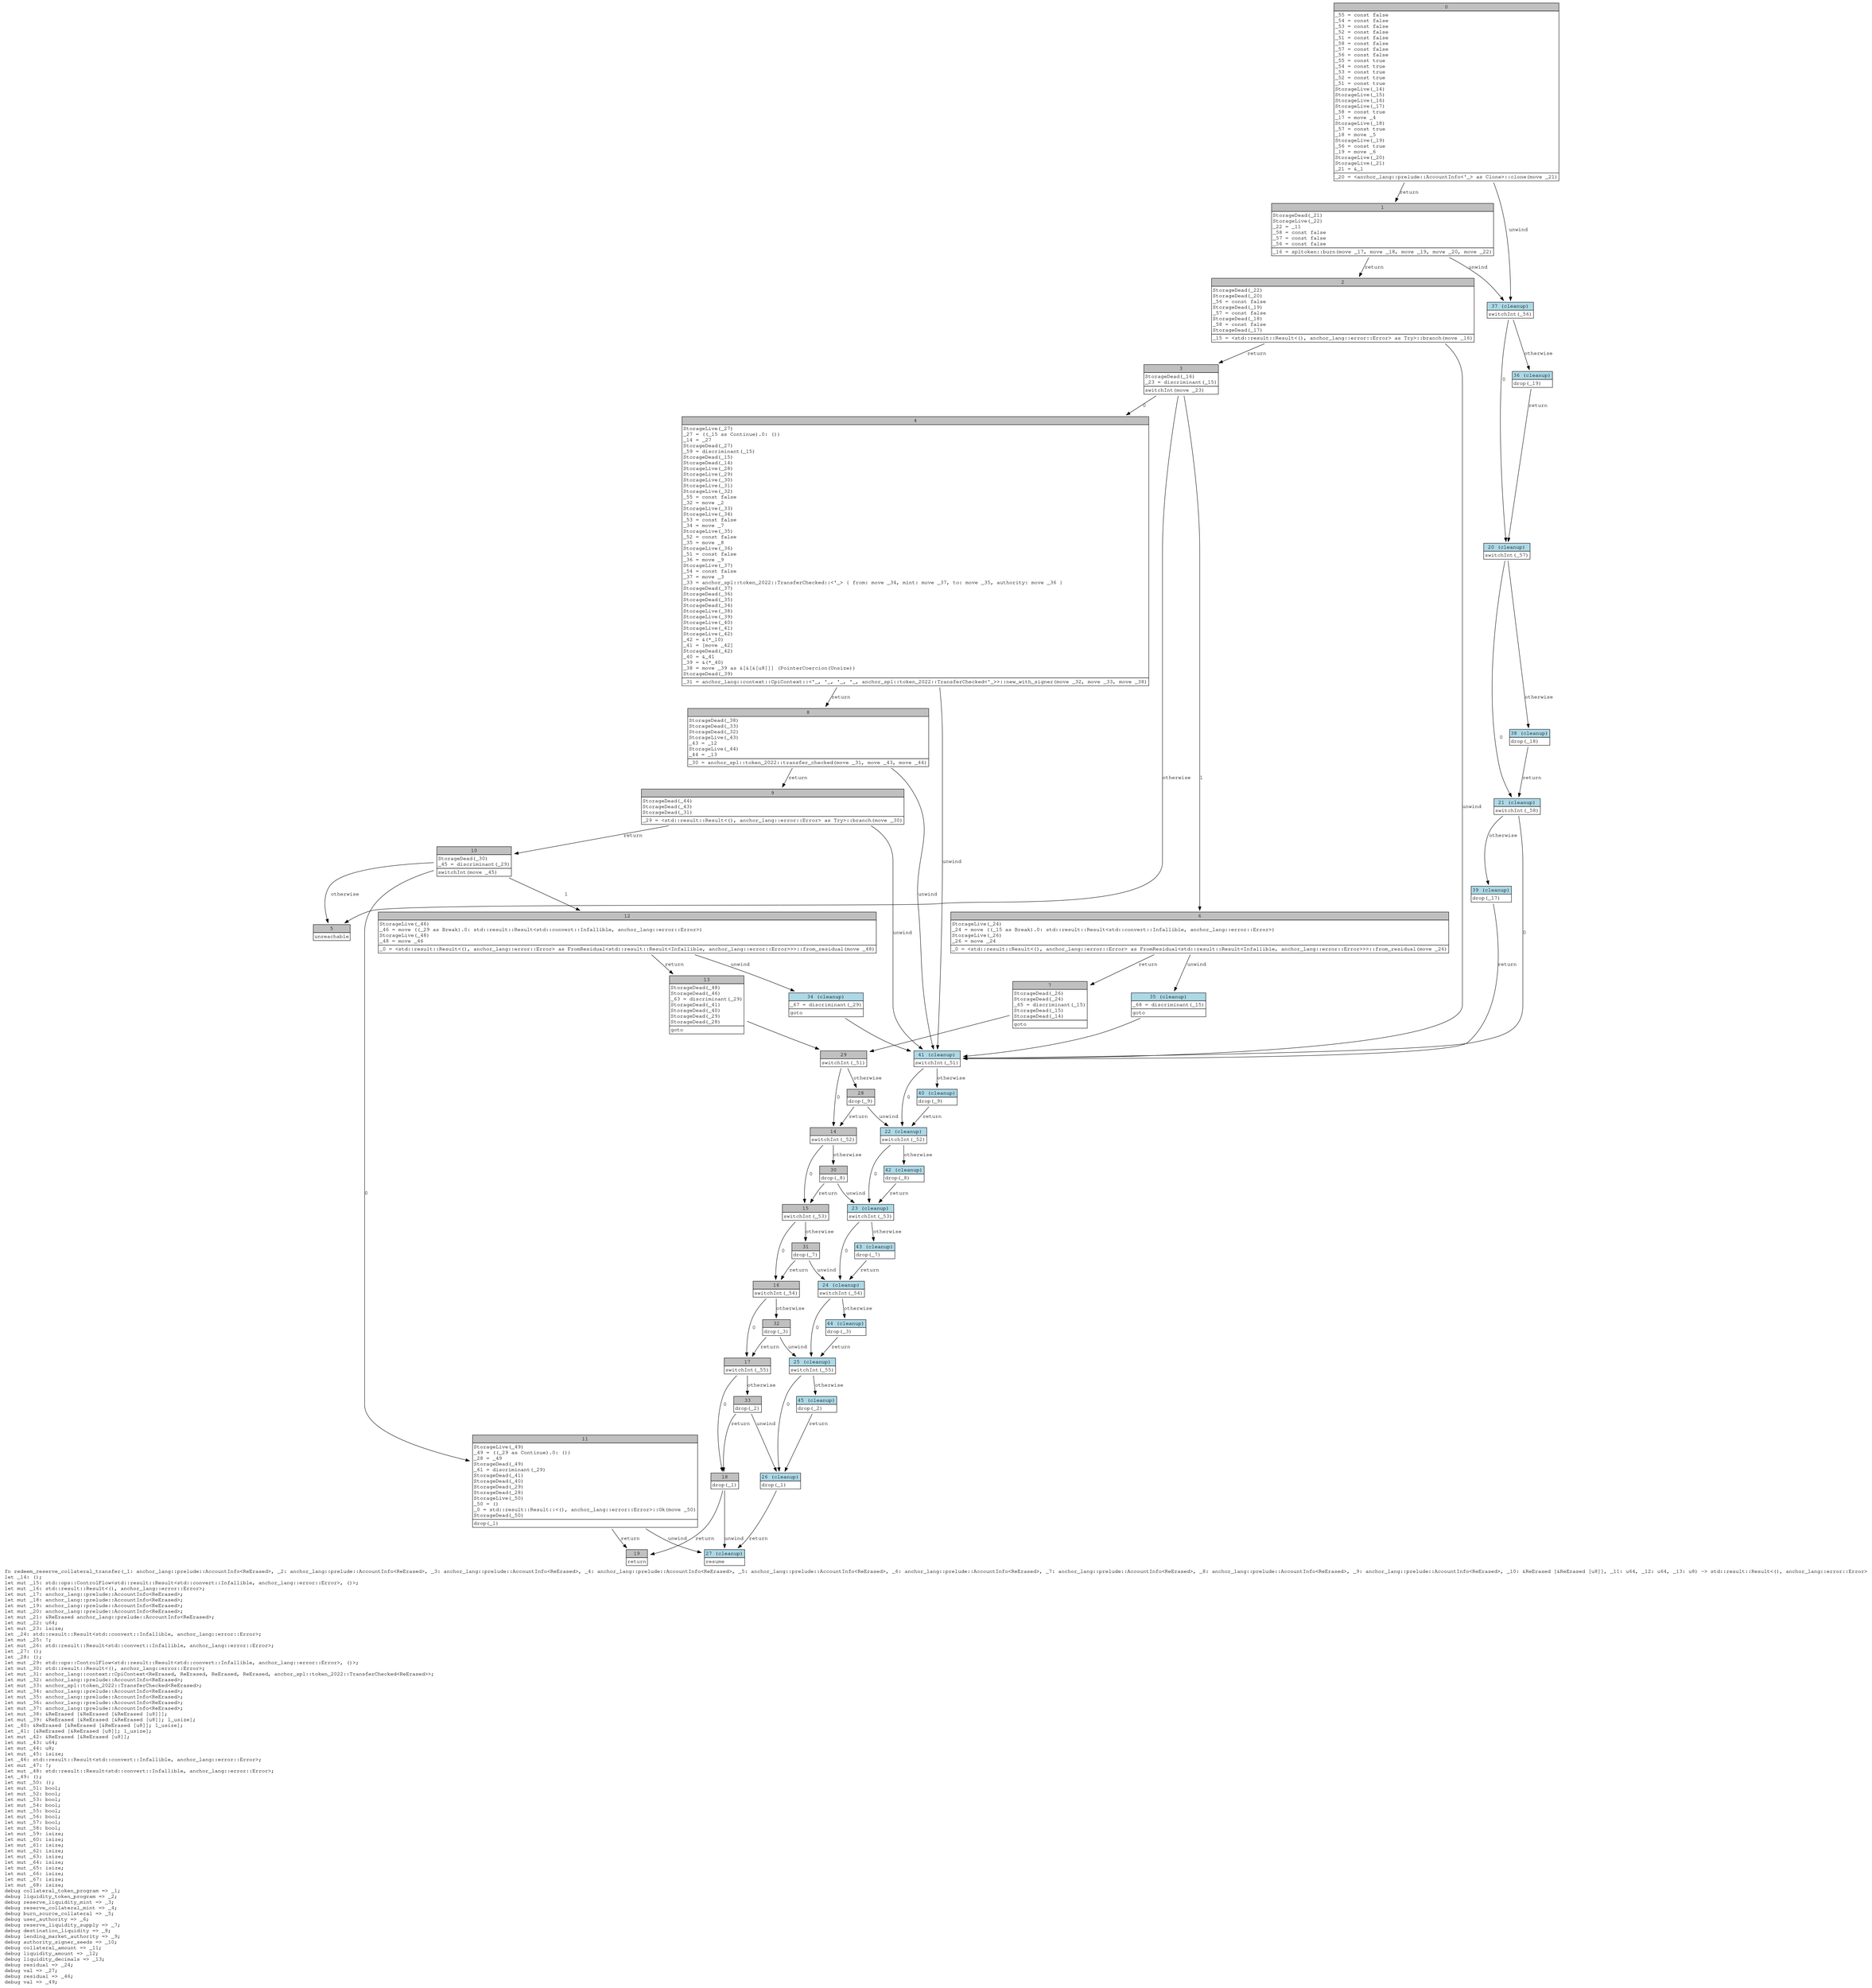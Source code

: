 digraph Mir_0_2807 {
    graph [fontname="Courier, monospace"];
    node [fontname="Courier, monospace"];
    edge [fontname="Courier, monospace"];
    label=<fn redeem_reserve_collateral_transfer(_1: anchor_lang::prelude::AccountInfo&lt;ReErased&gt;, _2: anchor_lang::prelude::AccountInfo&lt;ReErased&gt;, _3: anchor_lang::prelude::AccountInfo&lt;ReErased&gt;, _4: anchor_lang::prelude::AccountInfo&lt;ReErased&gt;, _5: anchor_lang::prelude::AccountInfo&lt;ReErased&gt;, _6: anchor_lang::prelude::AccountInfo&lt;ReErased&gt;, _7: anchor_lang::prelude::AccountInfo&lt;ReErased&gt;, _8: anchor_lang::prelude::AccountInfo&lt;ReErased&gt;, _9: anchor_lang::prelude::AccountInfo&lt;ReErased&gt;, _10: &amp;ReErased [&amp;ReErased [u8]], _11: u64, _12: u64, _13: u8) -&gt; std::result::Result&lt;(), anchor_lang::error::Error&gt;<br align="left"/>let _14: ();<br align="left"/>let mut _15: std::ops::ControlFlow&lt;std::result::Result&lt;std::convert::Infallible, anchor_lang::error::Error&gt;, ()&gt;;<br align="left"/>let mut _16: std::result::Result&lt;(), anchor_lang::error::Error&gt;;<br align="left"/>let mut _17: anchor_lang::prelude::AccountInfo&lt;ReErased&gt;;<br align="left"/>let mut _18: anchor_lang::prelude::AccountInfo&lt;ReErased&gt;;<br align="left"/>let mut _19: anchor_lang::prelude::AccountInfo&lt;ReErased&gt;;<br align="left"/>let mut _20: anchor_lang::prelude::AccountInfo&lt;ReErased&gt;;<br align="left"/>let mut _21: &amp;ReErased anchor_lang::prelude::AccountInfo&lt;ReErased&gt;;<br align="left"/>let mut _22: u64;<br align="left"/>let mut _23: isize;<br align="left"/>let _24: std::result::Result&lt;std::convert::Infallible, anchor_lang::error::Error&gt;;<br align="left"/>let mut _25: !;<br align="left"/>let mut _26: std::result::Result&lt;std::convert::Infallible, anchor_lang::error::Error&gt;;<br align="left"/>let _27: ();<br align="left"/>let _28: ();<br align="left"/>let mut _29: std::ops::ControlFlow&lt;std::result::Result&lt;std::convert::Infallible, anchor_lang::error::Error&gt;, ()&gt;;<br align="left"/>let mut _30: std::result::Result&lt;(), anchor_lang::error::Error&gt;;<br align="left"/>let mut _31: anchor_lang::context::CpiContext&lt;ReErased, ReErased, ReErased, ReErased, anchor_spl::token_2022::TransferChecked&lt;ReErased&gt;&gt;;<br align="left"/>let mut _32: anchor_lang::prelude::AccountInfo&lt;ReErased&gt;;<br align="left"/>let mut _33: anchor_spl::token_2022::TransferChecked&lt;ReErased&gt;;<br align="left"/>let mut _34: anchor_lang::prelude::AccountInfo&lt;ReErased&gt;;<br align="left"/>let mut _35: anchor_lang::prelude::AccountInfo&lt;ReErased&gt;;<br align="left"/>let mut _36: anchor_lang::prelude::AccountInfo&lt;ReErased&gt;;<br align="left"/>let mut _37: anchor_lang::prelude::AccountInfo&lt;ReErased&gt;;<br align="left"/>let mut _38: &amp;ReErased [&amp;ReErased [&amp;ReErased [u8]]];<br align="left"/>let mut _39: &amp;ReErased [&amp;ReErased [&amp;ReErased [u8]]; 1_usize];<br align="left"/>let _40: &amp;ReErased [&amp;ReErased [&amp;ReErased [u8]]; 1_usize];<br align="left"/>let _41: [&amp;ReErased [&amp;ReErased [u8]]; 1_usize];<br align="left"/>let mut _42: &amp;ReErased [&amp;ReErased [u8]];<br align="left"/>let mut _43: u64;<br align="left"/>let mut _44: u8;<br align="left"/>let mut _45: isize;<br align="left"/>let _46: std::result::Result&lt;std::convert::Infallible, anchor_lang::error::Error&gt;;<br align="left"/>let mut _47: !;<br align="left"/>let mut _48: std::result::Result&lt;std::convert::Infallible, anchor_lang::error::Error&gt;;<br align="left"/>let _49: ();<br align="left"/>let mut _50: ();<br align="left"/>let mut _51: bool;<br align="left"/>let mut _52: bool;<br align="left"/>let mut _53: bool;<br align="left"/>let mut _54: bool;<br align="left"/>let mut _55: bool;<br align="left"/>let mut _56: bool;<br align="left"/>let mut _57: bool;<br align="left"/>let mut _58: bool;<br align="left"/>let mut _59: isize;<br align="left"/>let mut _60: isize;<br align="left"/>let mut _61: isize;<br align="left"/>let mut _62: isize;<br align="left"/>let mut _63: isize;<br align="left"/>let mut _64: isize;<br align="left"/>let mut _65: isize;<br align="left"/>let mut _66: isize;<br align="left"/>let mut _67: isize;<br align="left"/>let mut _68: isize;<br align="left"/>debug collateral_token_program =&gt; _1;<br align="left"/>debug liquidity_token_program =&gt; _2;<br align="left"/>debug reserve_liquidity_mint =&gt; _3;<br align="left"/>debug reserve_collateral_mint =&gt; _4;<br align="left"/>debug burn_source_collateral =&gt; _5;<br align="left"/>debug user_authority =&gt; _6;<br align="left"/>debug reserve_liquidity_supply =&gt; _7;<br align="left"/>debug destination_liquidity =&gt; _8;<br align="left"/>debug lending_market_authority =&gt; _9;<br align="left"/>debug authority_signer_seeds =&gt; _10;<br align="left"/>debug collateral_amount =&gt; _11;<br align="left"/>debug liquidity_amount =&gt; _12;<br align="left"/>debug liquidity_decimals =&gt; _13;<br align="left"/>debug residual =&gt; _24;<br align="left"/>debug val =&gt; _27;<br align="left"/>debug residual =&gt; _46;<br align="left"/>debug val =&gt; _49;<br align="left"/>>;
    bb0__0_2807 [shape="none", label=<<table border="0" cellborder="1" cellspacing="0"><tr><td bgcolor="gray" align="center" colspan="1">0</td></tr><tr><td align="left" balign="left">_55 = const false<br/>_54 = const false<br/>_53 = const false<br/>_52 = const false<br/>_51 = const false<br/>_58 = const false<br/>_57 = const false<br/>_56 = const false<br/>_55 = const true<br/>_54 = const true<br/>_53 = const true<br/>_52 = const true<br/>_51 = const true<br/>StorageLive(_14)<br/>StorageLive(_15)<br/>StorageLive(_16)<br/>StorageLive(_17)<br/>_58 = const true<br/>_17 = move _4<br/>StorageLive(_18)<br/>_57 = const true<br/>_18 = move _5<br/>StorageLive(_19)<br/>_56 = const true<br/>_19 = move _6<br/>StorageLive(_20)<br/>StorageLive(_21)<br/>_21 = &amp;_1<br/></td></tr><tr><td align="left">_20 = &lt;anchor_lang::prelude::AccountInfo&lt;'_&gt; as Clone&gt;::clone(move _21)</td></tr></table>>];
    bb1__0_2807 [shape="none", label=<<table border="0" cellborder="1" cellspacing="0"><tr><td bgcolor="gray" align="center" colspan="1">1</td></tr><tr><td align="left" balign="left">StorageDead(_21)<br/>StorageLive(_22)<br/>_22 = _11<br/>_58 = const false<br/>_57 = const false<br/>_56 = const false<br/></td></tr><tr><td align="left">_16 = spltoken::burn(move _17, move _18, move _19, move _20, move _22)</td></tr></table>>];
    bb2__0_2807 [shape="none", label=<<table border="0" cellborder="1" cellspacing="0"><tr><td bgcolor="gray" align="center" colspan="1">2</td></tr><tr><td align="left" balign="left">StorageDead(_22)<br/>StorageDead(_20)<br/>_56 = const false<br/>StorageDead(_19)<br/>_57 = const false<br/>StorageDead(_18)<br/>_58 = const false<br/>StorageDead(_17)<br/></td></tr><tr><td align="left">_15 = &lt;std::result::Result&lt;(), anchor_lang::error::Error&gt; as Try&gt;::branch(move _16)</td></tr></table>>];
    bb3__0_2807 [shape="none", label=<<table border="0" cellborder="1" cellspacing="0"><tr><td bgcolor="gray" align="center" colspan="1">3</td></tr><tr><td align="left" balign="left">StorageDead(_16)<br/>_23 = discriminant(_15)<br/></td></tr><tr><td align="left">switchInt(move _23)</td></tr></table>>];
    bb4__0_2807 [shape="none", label=<<table border="0" cellborder="1" cellspacing="0"><tr><td bgcolor="gray" align="center" colspan="1">4</td></tr><tr><td align="left" balign="left">StorageLive(_27)<br/>_27 = ((_15 as Continue).0: ())<br/>_14 = _27<br/>StorageDead(_27)<br/>_59 = discriminant(_15)<br/>StorageDead(_15)<br/>StorageDead(_14)<br/>StorageLive(_28)<br/>StorageLive(_29)<br/>StorageLive(_30)<br/>StorageLive(_31)<br/>StorageLive(_32)<br/>_55 = const false<br/>_32 = move _2<br/>StorageLive(_33)<br/>StorageLive(_34)<br/>_53 = const false<br/>_34 = move _7<br/>StorageLive(_35)<br/>_52 = const false<br/>_35 = move _8<br/>StorageLive(_36)<br/>_51 = const false<br/>_36 = move _9<br/>StorageLive(_37)<br/>_54 = const false<br/>_37 = move _3<br/>_33 = anchor_spl::token_2022::TransferChecked::&lt;'_&gt; { from: move _34, mint: move _37, to: move _35, authority: move _36 }<br/>StorageDead(_37)<br/>StorageDead(_36)<br/>StorageDead(_35)<br/>StorageDead(_34)<br/>StorageLive(_38)<br/>StorageLive(_39)<br/>StorageLive(_40)<br/>StorageLive(_41)<br/>StorageLive(_42)<br/>_42 = &amp;(*_10)<br/>_41 = [move _42]<br/>StorageDead(_42)<br/>_40 = &amp;_41<br/>_39 = &amp;(*_40)<br/>_38 = move _39 as &amp;[&amp;[&amp;[u8]]] (PointerCoercion(Unsize))<br/>StorageDead(_39)<br/></td></tr><tr><td align="left">_31 = anchor_lang::context::CpiContext::&lt;'_, '_, '_, '_, anchor_spl::token_2022::TransferChecked&lt;'_&gt;&gt;::new_with_signer(move _32, move _33, move _38)</td></tr></table>>];
    bb5__0_2807 [shape="none", label=<<table border="0" cellborder="1" cellspacing="0"><tr><td bgcolor="gray" align="center" colspan="1">5</td></tr><tr><td align="left">unreachable</td></tr></table>>];
    bb6__0_2807 [shape="none", label=<<table border="0" cellborder="1" cellspacing="0"><tr><td bgcolor="gray" align="center" colspan="1">6</td></tr><tr><td align="left" balign="left">StorageLive(_24)<br/>_24 = move ((_15 as Break).0: std::result::Result&lt;std::convert::Infallible, anchor_lang::error::Error&gt;)<br/>StorageLive(_26)<br/>_26 = move _24<br/></td></tr><tr><td align="left">_0 = &lt;std::result::Result&lt;(), anchor_lang::error::Error&gt; as FromResidual&lt;std::result::Result&lt;Infallible, anchor_lang::error::Error&gt;&gt;&gt;::from_residual(move _26)</td></tr></table>>];
    bb7__0_2807 [shape="none", label=<<table border="0" cellborder="1" cellspacing="0"><tr><td bgcolor="gray" align="center" colspan="1">7</td></tr><tr><td align="left" balign="left">StorageDead(_26)<br/>StorageDead(_24)<br/>_65 = discriminant(_15)<br/>StorageDead(_15)<br/>StorageDead(_14)<br/></td></tr><tr><td align="left">goto</td></tr></table>>];
    bb8__0_2807 [shape="none", label=<<table border="0" cellborder="1" cellspacing="0"><tr><td bgcolor="gray" align="center" colspan="1">8</td></tr><tr><td align="left" balign="left">StorageDead(_38)<br/>StorageDead(_33)<br/>StorageDead(_32)<br/>StorageLive(_43)<br/>_43 = _12<br/>StorageLive(_44)<br/>_44 = _13<br/></td></tr><tr><td align="left">_30 = anchor_spl::token_2022::transfer_checked(move _31, move _43, move _44)</td></tr></table>>];
    bb9__0_2807 [shape="none", label=<<table border="0" cellborder="1" cellspacing="0"><tr><td bgcolor="gray" align="center" colspan="1">9</td></tr><tr><td align="left" balign="left">StorageDead(_44)<br/>StorageDead(_43)<br/>StorageDead(_31)<br/></td></tr><tr><td align="left">_29 = &lt;std::result::Result&lt;(), anchor_lang::error::Error&gt; as Try&gt;::branch(move _30)</td></tr></table>>];
    bb10__0_2807 [shape="none", label=<<table border="0" cellborder="1" cellspacing="0"><tr><td bgcolor="gray" align="center" colspan="1">10</td></tr><tr><td align="left" balign="left">StorageDead(_30)<br/>_45 = discriminant(_29)<br/></td></tr><tr><td align="left">switchInt(move _45)</td></tr></table>>];
    bb11__0_2807 [shape="none", label=<<table border="0" cellborder="1" cellspacing="0"><tr><td bgcolor="gray" align="center" colspan="1">11</td></tr><tr><td align="left" balign="left">StorageLive(_49)<br/>_49 = ((_29 as Continue).0: ())<br/>_28 = _49<br/>StorageDead(_49)<br/>_61 = discriminant(_29)<br/>StorageDead(_41)<br/>StorageDead(_40)<br/>StorageDead(_29)<br/>StorageDead(_28)<br/>StorageLive(_50)<br/>_50 = ()<br/>_0 = std::result::Result::&lt;(), anchor_lang::error::Error&gt;::Ok(move _50)<br/>StorageDead(_50)<br/></td></tr><tr><td align="left">drop(_1)</td></tr></table>>];
    bb12__0_2807 [shape="none", label=<<table border="0" cellborder="1" cellspacing="0"><tr><td bgcolor="gray" align="center" colspan="1">12</td></tr><tr><td align="left" balign="left">StorageLive(_46)<br/>_46 = move ((_29 as Break).0: std::result::Result&lt;std::convert::Infallible, anchor_lang::error::Error&gt;)<br/>StorageLive(_48)<br/>_48 = move _46<br/></td></tr><tr><td align="left">_0 = &lt;std::result::Result&lt;(), anchor_lang::error::Error&gt; as FromResidual&lt;std::result::Result&lt;Infallible, anchor_lang::error::Error&gt;&gt;&gt;::from_residual(move _48)</td></tr></table>>];
    bb13__0_2807 [shape="none", label=<<table border="0" cellborder="1" cellspacing="0"><tr><td bgcolor="gray" align="center" colspan="1">13</td></tr><tr><td align="left" balign="left">StorageDead(_48)<br/>StorageDead(_46)<br/>_63 = discriminant(_29)<br/>StorageDead(_41)<br/>StorageDead(_40)<br/>StorageDead(_29)<br/>StorageDead(_28)<br/></td></tr><tr><td align="left">goto</td></tr></table>>];
    bb14__0_2807 [shape="none", label=<<table border="0" cellborder="1" cellspacing="0"><tr><td bgcolor="gray" align="center" colspan="1">14</td></tr><tr><td align="left">switchInt(_52)</td></tr></table>>];
    bb15__0_2807 [shape="none", label=<<table border="0" cellborder="1" cellspacing="0"><tr><td bgcolor="gray" align="center" colspan="1">15</td></tr><tr><td align="left">switchInt(_53)</td></tr></table>>];
    bb16__0_2807 [shape="none", label=<<table border="0" cellborder="1" cellspacing="0"><tr><td bgcolor="gray" align="center" colspan="1">16</td></tr><tr><td align="left">switchInt(_54)</td></tr></table>>];
    bb17__0_2807 [shape="none", label=<<table border="0" cellborder="1" cellspacing="0"><tr><td bgcolor="gray" align="center" colspan="1">17</td></tr><tr><td align="left">switchInt(_55)</td></tr></table>>];
    bb18__0_2807 [shape="none", label=<<table border="0" cellborder="1" cellspacing="0"><tr><td bgcolor="gray" align="center" colspan="1">18</td></tr><tr><td align="left">drop(_1)</td></tr></table>>];
    bb19__0_2807 [shape="none", label=<<table border="0" cellborder="1" cellspacing="0"><tr><td bgcolor="gray" align="center" colspan="1">19</td></tr><tr><td align="left">return</td></tr></table>>];
    bb20__0_2807 [shape="none", label=<<table border="0" cellborder="1" cellspacing="0"><tr><td bgcolor="lightblue" align="center" colspan="1">20 (cleanup)</td></tr><tr><td align="left">switchInt(_57)</td></tr></table>>];
    bb21__0_2807 [shape="none", label=<<table border="0" cellborder="1" cellspacing="0"><tr><td bgcolor="lightblue" align="center" colspan="1">21 (cleanup)</td></tr><tr><td align="left">switchInt(_58)</td></tr></table>>];
    bb22__0_2807 [shape="none", label=<<table border="0" cellborder="1" cellspacing="0"><tr><td bgcolor="lightblue" align="center" colspan="1">22 (cleanup)</td></tr><tr><td align="left">switchInt(_52)</td></tr></table>>];
    bb23__0_2807 [shape="none", label=<<table border="0" cellborder="1" cellspacing="0"><tr><td bgcolor="lightblue" align="center" colspan="1">23 (cleanup)</td></tr><tr><td align="left">switchInt(_53)</td></tr></table>>];
    bb24__0_2807 [shape="none", label=<<table border="0" cellborder="1" cellspacing="0"><tr><td bgcolor="lightblue" align="center" colspan="1">24 (cleanup)</td></tr><tr><td align="left">switchInt(_54)</td></tr></table>>];
    bb25__0_2807 [shape="none", label=<<table border="0" cellborder="1" cellspacing="0"><tr><td bgcolor="lightblue" align="center" colspan="1">25 (cleanup)</td></tr><tr><td align="left">switchInt(_55)</td></tr></table>>];
    bb26__0_2807 [shape="none", label=<<table border="0" cellborder="1" cellspacing="0"><tr><td bgcolor="lightblue" align="center" colspan="1">26 (cleanup)</td></tr><tr><td align="left">drop(_1)</td></tr></table>>];
    bb27__0_2807 [shape="none", label=<<table border="0" cellborder="1" cellspacing="0"><tr><td bgcolor="lightblue" align="center" colspan="1">27 (cleanup)</td></tr><tr><td align="left">resume</td></tr></table>>];
    bb28__0_2807 [shape="none", label=<<table border="0" cellborder="1" cellspacing="0"><tr><td bgcolor="gray" align="center" colspan="1">28</td></tr><tr><td align="left">drop(_9)</td></tr></table>>];
    bb29__0_2807 [shape="none", label=<<table border="0" cellborder="1" cellspacing="0"><tr><td bgcolor="gray" align="center" colspan="1">29</td></tr><tr><td align="left">switchInt(_51)</td></tr></table>>];
    bb30__0_2807 [shape="none", label=<<table border="0" cellborder="1" cellspacing="0"><tr><td bgcolor="gray" align="center" colspan="1">30</td></tr><tr><td align="left">drop(_8)</td></tr></table>>];
    bb31__0_2807 [shape="none", label=<<table border="0" cellborder="1" cellspacing="0"><tr><td bgcolor="gray" align="center" colspan="1">31</td></tr><tr><td align="left">drop(_7)</td></tr></table>>];
    bb32__0_2807 [shape="none", label=<<table border="0" cellborder="1" cellspacing="0"><tr><td bgcolor="gray" align="center" colspan="1">32</td></tr><tr><td align="left">drop(_3)</td></tr></table>>];
    bb33__0_2807 [shape="none", label=<<table border="0" cellborder="1" cellspacing="0"><tr><td bgcolor="gray" align="center" colspan="1">33</td></tr><tr><td align="left">drop(_2)</td></tr></table>>];
    bb34__0_2807 [shape="none", label=<<table border="0" cellborder="1" cellspacing="0"><tr><td bgcolor="lightblue" align="center" colspan="1">34 (cleanup)</td></tr><tr><td align="left" balign="left">_67 = discriminant(_29)<br/></td></tr><tr><td align="left">goto</td></tr></table>>];
    bb35__0_2807 [shape="none", label=<<table border="0" cellborder="1" cellspacing="0"><tr><td bgcolor="lightblue" align="center" colspan="1">35 (cleanup)</td></tr><tr><td align="left" balign="left">_68 = discriminant(_15)<br/></td></tr><tr><td align="left">goto</td></tr></table>>];
    bb36__0_2807 [shape="none", label=<<table border="0" cellborder="1" cellspacing="0"><tr><td bgcolor="lightblue" align="center" colspan="1">36 (cleanup)</td></tr><tr><td align="left">drop(_19)</td></tr></table>>];
    bb37__0_2807 [shape="none", label=<<table border="0" cellborder="1" cellspacing="0"><tr><td bgcolor="lightblue" align="center" colspan="1">37 (cleanup)</td></tr><tr><td align="left">switchInt(_56)</td></tr></table>>];
    bb38__0_2807 [shape="none", label=<<table border="0" cellborder="1" cellspacing="0"><tr><td bgcolor="lightblue" align="center" colspan="1">38 (cleanup)</td></tr><tr><td align="left">drop(_18)</td></tr></table>>];
    bb39__0_2807 [shape="none", label=<<table border="0" cellborder="1" cellspacing="0"><tr><td bgcolor="lightblue" align="center" colspan="1">39 (cleanup)</td></tr><tr><td align="left">drop(_17)</td></tr></table>>];
    bb40__0_2807 [shape="none", label=<<table border="0" cellborder="1" cellspacing="0"><tr><td bgcolor="lightblue" align="center" colspan="1">40 (cleanup)</td></tr><tr><td align="left">drop(_9)</td></tr></table>>];
    bb41__0_2807 [shape="none", label=<<table border="0" cellborder="1" cellspacing="0"><tr><td bgcolor="lightblue" align="center" colspan="1">41 (cleanup)</td></tr><tr><td align="left">switchInt(_51)</td></tr></table>>];
    bb42__0_2807 [shape="none", label=<<table border="0" cellborder="1" cellspacing="0"><tr><td bgcolor="lightblue" align="center" colspan="1">42 (cleanup)</td></tr><tr><td align="left">drop(_8)</td></tr></table>>];
    bb43__0_2807 [shape="none", label=<<table border="0" cellborder="1" cellspacing="0"><tr><td bgcolor="lightblue" align="center" colspan="1">43 (cleanup)</td></tr><tr><td align="left">drop(_7)</td></tr></table>>];
    bb44__0_2807 [shape="none", label=<<table border="0" cellborder="1" cellspacing="0"><tr><td bgcolor="lightblue" align="center" colspan="1">44 (cleanup)</td></tr><tr><td align="left">drop(_3)</td></tr></table>>];
    bb45__0_2807 [shape="none", label=<<table border="0" cellborder="1" cellspacing="0"><tr><td bgcolor="lightblue" align="center" colspan="1">45 (cleanup)</td></tr><tr><td align="left">drop(_2)</td></tr></table>>];
    bb0__0_2807 -> bb1__0_2807 [label="return"];
    bb0__0_2807 -> bb37__0_2807 [label="unwind"];
    bb1__0_2807 -> bb2__0_2807 [label="return"];
    bb1__0_2807 -> bb37__0_2807 [label="unwind"];
    bb2__0_2807 -> bb3__0_2807 [label="return"];
    bb2__0_2807 -> bb41__0_2807 [label="unwind"];
    bb3__0_2807 -> bb4__0_2807 [label="0"];
    bb3__0_2807 -> bb6__0_2807 [label="1"];
    bb3__0_2807 -> bb5__0_2807 [label="otherwise"];
    bb4__0_2807 -> bb8__0_2807 [label="return"];
    bb4__0_2807 -> bb41__0_2807 [label="unwind"];
    bb6__0_2807 -> bb7__0_2807 [label="return"];
    bb6__0_2807 -> bb35__0_2807 [label="unwind"];
    bb7__0_2807 -> bb29__0_2807 [label=""];
    bb8__0_2807 -> bb9__0_2807 [label="return"];
    bb8__0_2807 -> bb41__0_2807 [label="unwind"];
    bb9__0_2807 -> bb10__0_2807 [label="return"];
    bb9__0_2807 -> bb41__0_2807 [label="unwind"];
    bb10__0_2807 -> bb11__0_2807 [label="0"];
    bb10__0_2807 -> bb12__0_2807 [label="1"];
    bb10__0_2807 -> bb5__0_2807 [label="otherwise"];
    bb11__0_2807 -> bb19__0_2807 [label="return"];
    bb11__0_2807 -> bb27__0_2807 [label="unwind"];
    bb12__0_2807 -> bb13__0_2807 [label="return"];
    bb12__0_2807 -> bb34__0_2807 [label="unwind"];
    bb13__0_2807 -> bb29__0_2807 [label=""];
    bb14__0_2807 -> bb15__0_2807 [label="0"];
    bb14__0_2807 -> bb30__0_2807 [label="otherwise"];
    bb15__0_2807 -> bb16__0_2807 [label="0"];
    bb15__0_2807 -> bb31__0_2807 [label="otherwise"];
    bb16__0_2807 -> bb17__0_2807 [label="0"];
    bb16__0_2807 -> bb32__0_2807 [label="otherwise"];
    bb17__0_2807 -> bb18__0_2807 [label="0"];
    bb17__0_2807 -> bb33__0_2807 [label="otherwise"];
    bb18__0_2807 -> bb19__0_2807 [label="return"];
    bb18__0_2807 -> bb27__0_2807 [label="unwind"];
    bb20__0_2807 -> bb21__0_2807 [label="0"];
    bb20__0_2807 -> bb38__0_2807 [label="otherwise"];
    bb21__0_2807 -> bb41__0_2807 [label="0"];
    bb21__0_2807 -> bb39__0_2807 [label="otherwise"];
    bb22__0_2807 -> bb23__0_2807 [label="0"];
    bb22__0_2807 -> bb42__0_2807 [label="otherwise"];
    bb23__0_2807 -> bb24__0_2807 [label="0"];
    bb23__0_2807 -> bb43__0_2807 [label="otherwise"];
    bb24__0_2807 -> bb25__0_2807 [label="0"];
    bb24__0_2807 -> bb44__0_2807 [label="otherwise"];
    bb25__0_2807 -> bb26__0_2807 [label="0"];
    bb25__0_2807 -> bb45__0_2807 [label="otherwise"];
    bb26__0_2807 -> bb27__0_2807 [label="return"];
    bb28__0_2807 -> bb14__0_2807 [label="return"];
    bb28__0_2807 -> bb22__0_2807 [label="unwind"];
    bb29__0_2807 -> bb14__0_2807 [label="0"];
    bb29__0_2807 -> bb28__0_2807 [label="otherwise"];
    bb30__0_2807 -> bb15__0_2807 [label="return"];
    bb30__0_2807 -> bb23__0_2807 [label="unwind"];
    bb31__0_2807 -> bb16__0_2807 [label="return"];
    bb31__0_2807 -> bb24__0_2807 [label="unwind"];
    bb32__0_2807 -> bb17__0_2807 [label="return"];
    bb32__0_2807 -> bb25__0_2807 [label="unwind"];
    bb33__0_2807 -> bb18__0_2807 [label="return"];
    bb33__0_2807 -> bb26__0_2807 [label="unwind"];
    bb34__0_2807 -> bb41__0_2807 [label=""];
    bb35__0_2807 -> bb41__0_2807 [label=""];
    bb36__0_2807 -> bb20__0_2807 [label="return"];
    bb37__0_2807 -> bb20__0_2807 [label="0"];
    bb37__0_2807 -> bb36__0_2807 [label="otherwise"];
    bb38__0_2807 -> bb21__0_2807 [label="return"];
    bb39__0_2807 -> bb41__0_2807 [label="return"];
    bb40__0_2807 -> bb22__0_2807 [label="return"];
    bb41__0_2807 -> bb22__0_2807 [label="0"];
    bb41__0_2807 -> bb40__0_2807 [label="otherwise"];
    bb42__0_2807 -> bb23__0_2807 [label="return"];
    bb43__0_2807 -> bb24__0_2807 [label="return"];
    bb44__0_2807 -> bb25__0_2807 [label="return"];
    bb45__0_2807 -> bb26__0_2807 [label="return"];
}
